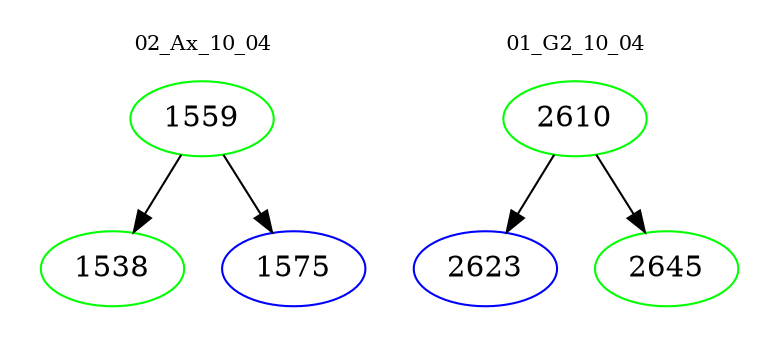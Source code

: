 digraph{
subgraph cluster_0 {
color = white
label = "02_Ax_10_04";
fontsize=10;
T0_1559 [label="1559", color="green"]
T0_1559 -> T0_1538 [color="black"]
T0_1538 [label="1538", color="green"]
T0_1559 -> T0_1575 [color="black"]
T0_1575 [label="1575", color="blue"]
}
subgraph cluster_1 {
color = white
label = "01_G2_10_04";
fontsize=10;
T1_2610 [label="2610", color="green"]
T1_2610 -> T1_2623 [color="black"]
T1_2623 [label="2623", color="blue"]
T1_2610 -> T1_2645 [color="black"]
T1_2645 [label="2645", color="green"]
}
}
